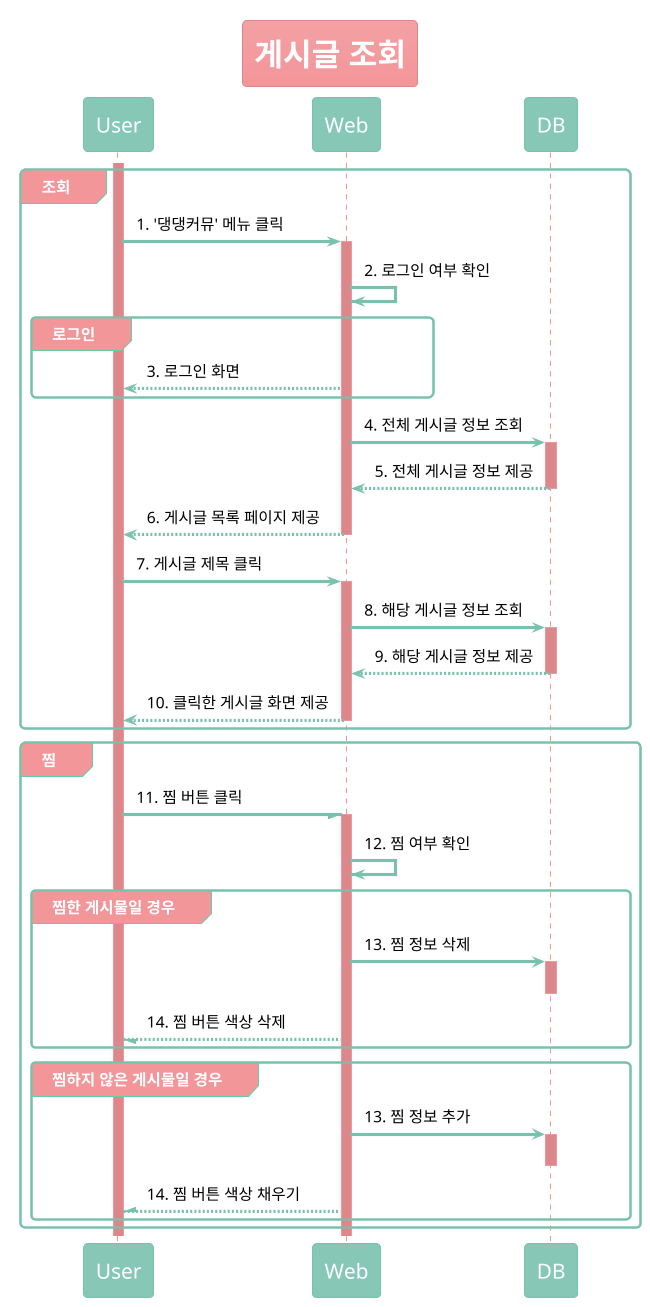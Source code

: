 @startuml
 !theme minty
<style>
root {
    FontName 나눔고딕
    FontSize 15
    FontColor black
}

title {
    FontSize 30
    FontColor white
}

participant {
    FontName 나눔고딕 ExtraBold
    FontSize 20
    FontColor white
}

group  {
    BackgroundColor white
    LineThickness 2
    LineStyle 0
    padding 50
    margin 50
}

groupHeader {
    FontSize 15
    FontColor white
    LineColor MediumAquaMarine
}
</style>

participant User as U
participant "Web" as W
participant "DB" as D

title 게시글 조회

group 조회
activate U
U -> W : 1. '댕댕커뮤' 메뉴 클릭
activate W
W -> W : 2. 로그인 여부 확인
group 로그인
W --> U : 3. 로그인 화면
end group
W -> D : 4. 전체 게시글 정보 조회
activate D
D --> W : 5. 전체 게시글 정보 제공
deactivate D
W --> U : 6. 게시글 목록 페이지 제공
deactivate W
U -> W : 7. 게시글 제목 클릭
activate W
W -> D : 8. 해당 게시글 정보 조회
activate D
D --> W : 9. 해당 게시글 정보 제공
deactivate D
W --> U : 10. 클릭한 게시글 화면 제공
deactivate W
end group

group 찜
U -/ W : 11. 찜 버튼 클릭
activate W
W -> W : 12. 찜 여부 확인

group 찜한 게시물일 경우
W -> D : 13. 찜 정보 삭제
activate D
deactivate D
W --/ U : 14. 찜 버튼 색상 삭제
end group

group 찜하지 않은 게시물일 경우
W -> D : 13. 찜 정보 추가
activate D
deactivate D
W --\ U : 14. 찜 버튼 색상 채우기
end group
end group
@enduml